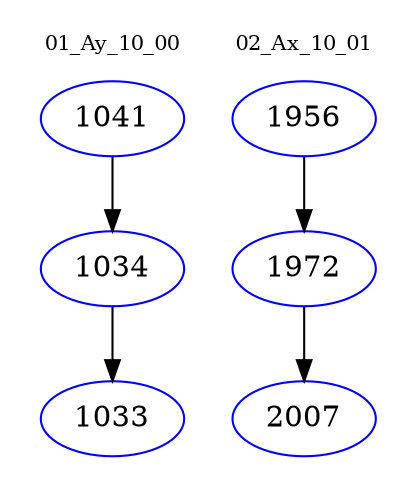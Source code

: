 digraph{
subgraph cluster_0 {
color = white
label = "01_Ay_10_00";
fontsize=10;
T0_1041 [label="1041", color="blue"]
T0_1041 -> T0_1034 [color="black"]
T0_1034 [label="1034", color="blue"]
T0_1034 -> T0_1033 [color="black"]
T0_1033 [label="1033", color="blue"]
}
subgraph cluster_1 {
color = white
label = "02_Ax_10_01";
fontsize=10;
T1_1956 [label="1956", color="blue"]
T1_1956 -> T1_1972 [color="black"]
T1_1972 [label="1972", color="blue"]
T1_1972 -> T1_2007 [color="black"]
T1_2007 [label="2007", color="blue"]
}
}
